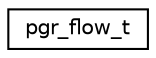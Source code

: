 digraph "Graphical Class Hierarchy"
{
  edge [fontname="Helvetica",fontsize="10",labelfontname="Helvetica",labelfontsize="10"];
  node [fontname="Helvetica",fontsize="10",shape=record];
  rankdir="LR";
  Node0 [label="pgr_flow_t",height=0.2,width=0.4,color="black", fillcolor="white", style="filled",URL="$structpgr__flow__t.html"];
}
